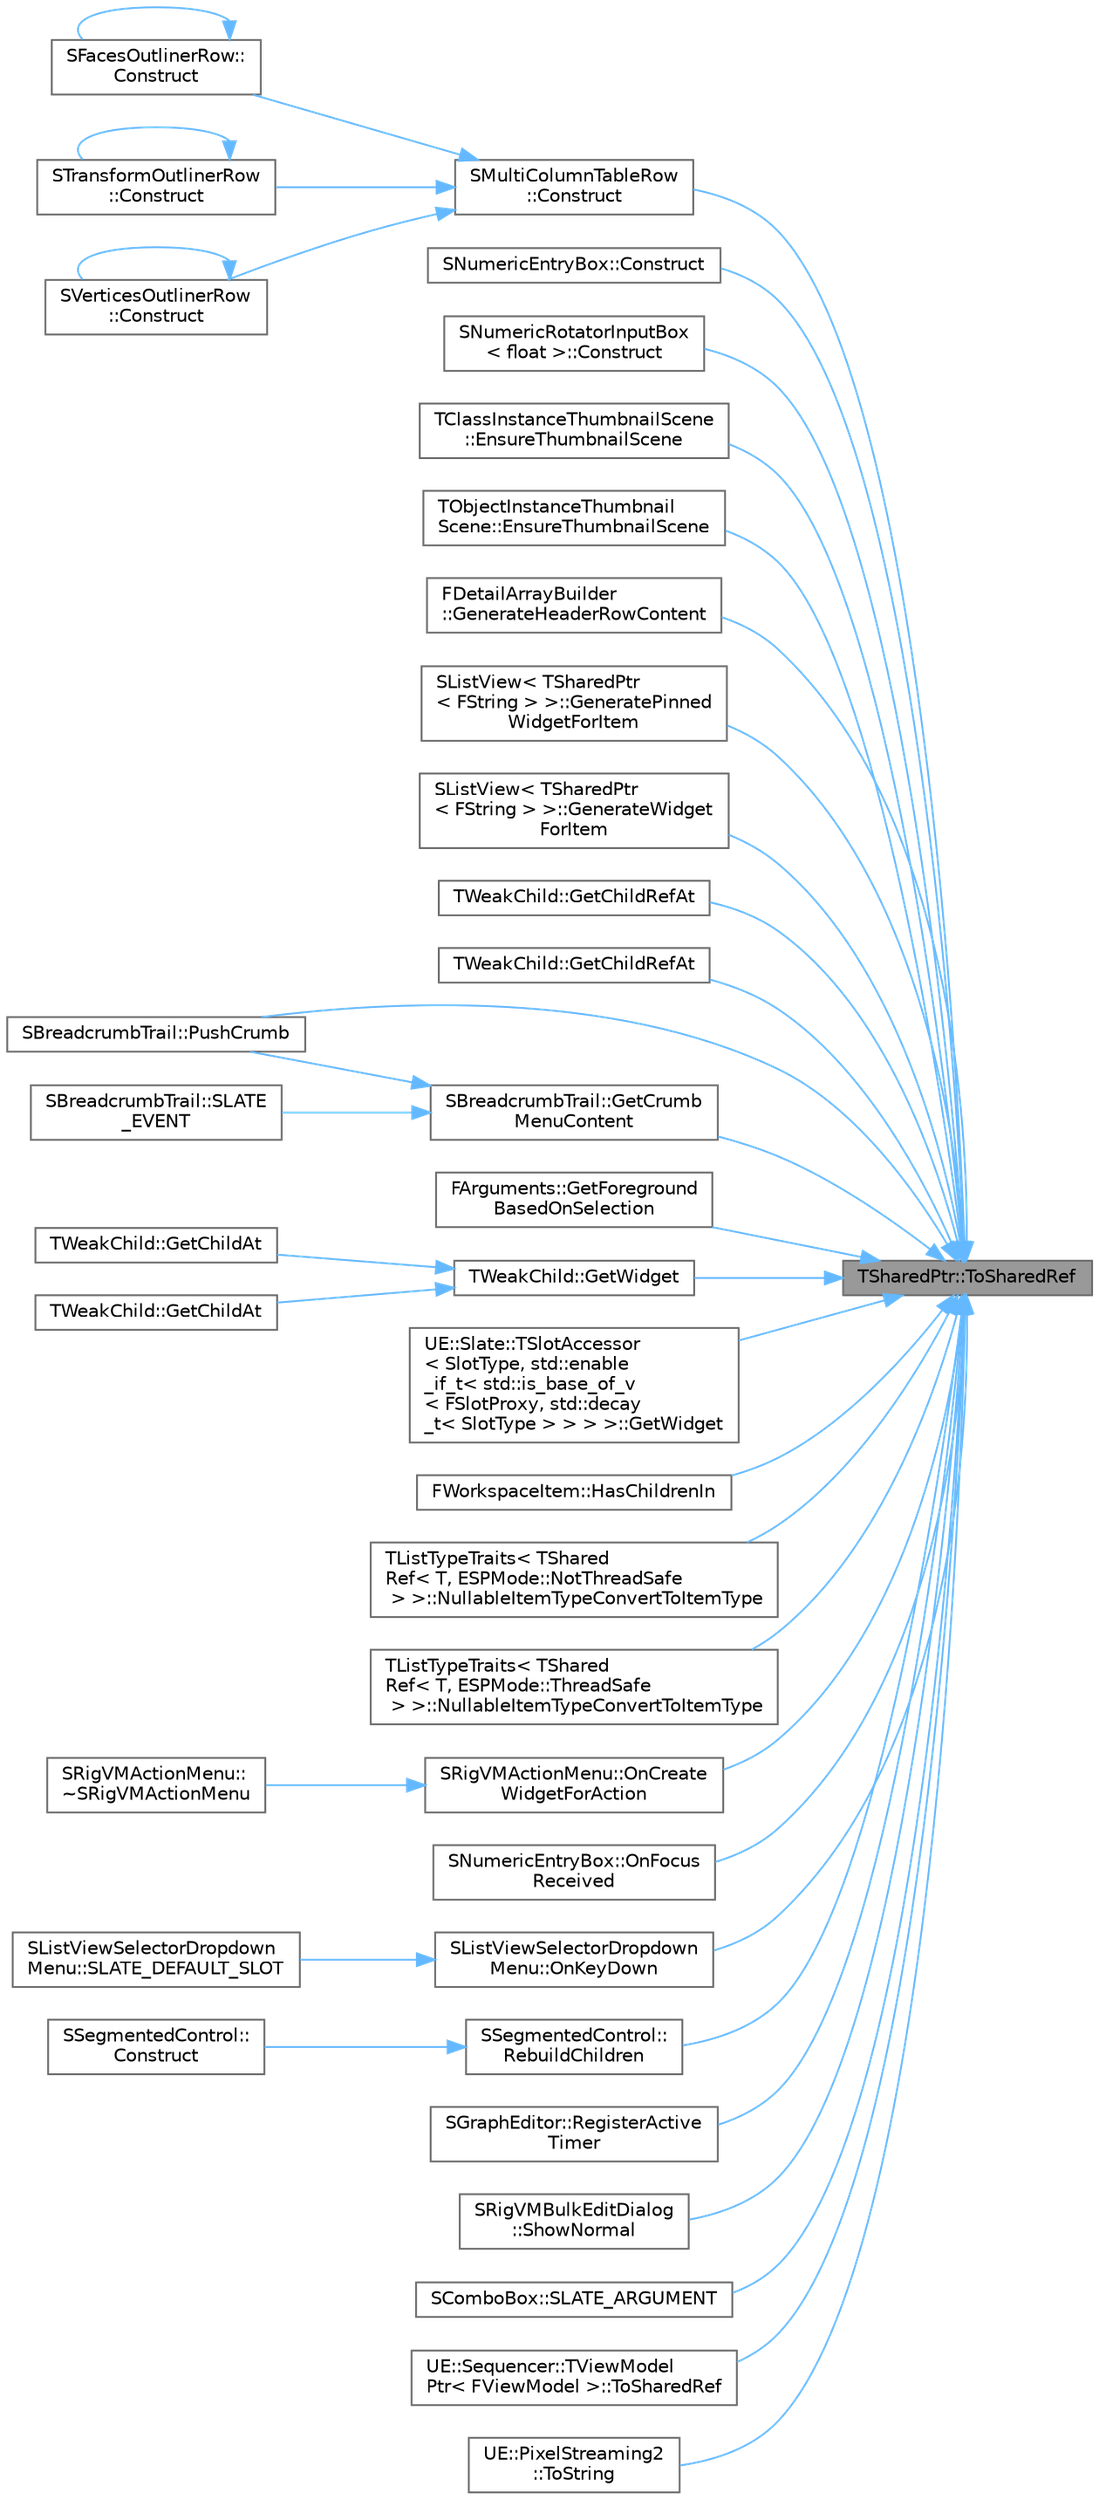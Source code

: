 digraph "TSharedPtr::ToSharedRef"
{
 // INTERACTIVE_SVG=YES
 // LATEX_PDF_SIZE
  bgcolor="transparent";
  edge [fontname=Helvetica,fontsize=10,labelfontname=Helvetica,labelfontsize=10];
  node [fontname=Helvetica,fontsize=10,shape=box,height=0.2,width=0.4];
  rankdir="RL";
  Node1 [id="Node000001",label="TSharedPtr::ToSharedRef",height=0.2,width=0.4,color="gray40", fillcolor="grey60", style="filled", fontcolor="black",tooltip="Converts a shared pointer to a shared reference."];
  Node1 -> Node2 [id="edge1_Node000001_Node000002",dir="back",color="steelblue1",style="solid",tooltip=" "];
  Node2 [id="Node000002",label="SMultiColumnTableRow\l::Construct",height=0.2,width=0.4,color="grey40", fillcolor="white", style="filled",URL="$d9/dd3/classSMultiColumnTableRow.html#a02243e1dfa8389d8210e61ffc0a0e606",tooltip=" "];
  Node2 -> Node3 [id="edge2_Node000002_Node000003",dir="back",color="steelblue1",style="solid",tooltip=" "];
  Node3 [id="Node000003",label="SFacesOutlinerRow::\lConstruct",height=0.2,width=0.4,color="grey40", fillcolor="white", style="filled",URL="$dc/dfc/classSFacesOutlinerRow.html#a2fa97069f636abff5f8ed28599d0ea32",tooltip=" "];
  Node3 -> Node3 [id="edge3_Node000003_Node000003",dir="back",color="steelblue1",style="solid",tooltip=" "];
  Node2 -> Node4 [id="edge4_Node000002_Node000004",dir="back",color="steelblue1",style="solid",tooltip=" "];
  Node4 [id="Node000004",label="STransformOutlinerRow\l::Construct",height=0.2,width=0.4,color="grey40", fillcolor="white", style="filled",URL="$df/d2d/classSTransformOutlinerRow.html#a9f4f02c13519a240f92f613650d26df1",tooltip=" "];
  Node4 -> Node4 [id="edge5_Node000004_Node000004",dir="back",color="steelblue1",style="solid",tooltip=" "];
  Node2 -> Node5 [id="edge6_Node000002_Node000005",dir="back",color="steelblue1",style="solid",tooltip=" "];
  Node5 [id="Node000005",label="SVerticesOutlinerRow\l::Construct",height=0.2,width=0.4,color="grey40", fillcolor="white", style="filled",URL="$de/dba/classSVerticesOutlinerRow.html#a27e257a567947bdbbf75353f4a1ff948",tooltip=" "];
  Node5 -> Node5 [id="edge7_Node000005_Node000005",dir="back",color="steelblue1",style="solid",tooltip=" "];
  Node1 -> Node6 [id="edge8_Node000001_Node000006",dir="back",color="steelblue1",style="solid",tooltip=" "];
  Node6 [id="Node000006",label="SNumericEntryBox::Construct",height=0.2,width=0.4,color="grey40", fillcolor="white", style="filled",URL="$dc/db6/classSNumericEntryBox.html#ac1fba69ed00d8a96e9b80d71e9cb7c52",tooltip=" "];
  Node1 -> Node7 [id="edge9_Node000001_Node000007",dir="back",color="steelblue1",style="solid",tooltip=" "];
  Node7 [id="Node000007",label="SNumericRotatorInputBox\l\< float \>::Construct",height=0.2,width=0.4,color="grey40", fillcolor="white", style="filled",URL="$de/dee/classSNumericRotatorInputBox.html#a8fe779a7671a76bd93c6837d87e4ab6b",tooltip=" "];
  Node1 -> Node8 [id="edge10_Node000001_Node000008",dir="back",color="steelblue1",style="solid",tooltip=" "];
  Node8 [id="Node000008",label="TClassInstanceThumbnailScene\l::EnsureThumbnailScene",height=0.2,width=0.4,color="grey40", fillcolor="white", style="filled",URL="$d4/d3a/classTClassInstanceThumbnailScene.html#a1ce254e51e5b882507e1d12a777b26ef",tooltip="Find or create a thumbnail scene instance for this class type."];
  Node1 -> Node9 [id="edge11_Node000001_Node000009",dir="back",color="steelblue1",style="solid",tooltip=" "];
  Node9 [id="Node000009",label="TObjectInstanceThumbnail\lScene::EnsureThumbnailScene",height=0.2,width=0.4,color="grey40", fillcolor="white", style="filled",URL="$da/dc4/classTObjectInstanceThumbnailScene.html#a907cfbf9477dff4f07b3bf973d5566e3",tooltip="Find or create a thumbnail scene instance for this class type."];
  Node1 -> Node10 [id="edge12_Node000001_Node000010",dir="back",color="steelblue1",style="solid",tooltip=" "];
  Node10 [id="Node000010",label="FDetailArrayBuilder\l::GenerateHeaderRowContent",height=0.2,width=0.4,color="grey40", fillcolor="white", style="filled",URL="$dd/def/classFDetailArrayBuilder.html#ae789f322701f37262bd318d9387f82aa",tooltip=" "];
  Node1 -> Node11 [id="edge13_Node000001_Node000011",dir="back",color="steelblue1",style="solid",tooltip=" "];
  Node11 [id="Node000011",label="SListView\< TSharedPtr\l\< FString \> \>::GeneratePinned\lWidgetForItem",height=0.2,width=0.4,color="grey40", fillcolor="white", style="filled",URL="$d1/dc1/classSListView.html#a8b592f839a9cff6721d891165b34d927",tooltip=" "];
  Node1 -> Node12 [id="edge14_Node000001_Node000012",dir="back",color="steelblue1",style="solid",tooltip=" "];
  Node12 [id="Node000012",label="SListView\< TSharedPtr\l\< FString \> \>::GenerateWidget\lForItem",height=0.2,width=0.4,color="grey40", fillcolor="white", style="filled",URL="$d1/dc1/classSListView.html#a795cfa62eeee9737c339706a999f8441",tooltip=" "];
  Node1 -> Node13 [id="edge15_Node000001_Node000013",dir="back",color="steelblue1",style="solid",tooltip=" "];
  Node13 [id="Node000013",label="TWeakChild::GetChildRefAt",height=0.2,width=0.4,color="grey40", fillcolor="white", style="filled",URL="$da/d0b/classTWeakChild.html#a7dde1ae74a3ec89b926e2593feeee13e",tooltip=" "];
  Node1 -> Node14 [id="edge16_Node000001_Node000014",dir="back",color="steelblue1",style="solid",tooltip=" "];
  Node14 [id="Node000014",label="TWeakChild::GetChildRefAt",height=0.2,width=0.4,color="grey40", fillcolor="white", style="filled",URL="$da/d0b/classTWeakChild.html#ae29aaa30cbb96bc3c9c747387bca32ba",tooltip=" "];
  Node1 -> Node15 [id="edge17_Node000001_Node000015",dir="back",color="steelblue1",style="solid",tooltip=" "];
  Node15 [id="Node000015",label="SBreadcrumbTrail::GetCrumb\lMenuContent",height=0.2,width=0.4,color="grey40", fillcolor="white", style="filled",URL="$dd/d7a/classSBreadcrumbTrail.html#a9aebe439627ab28c7c867e08fb903dbf",tooltip=" "];
  Node15 -> Node16 [id="edge18_Node000015_Node000016",dir="back",color="steelblue1",style="solid",tooltip=" "];
  Node16 [id="Node000016",label="SBreadcrumbTrail::PushCrumb",height=0.2,width=0.4,color="grey40", fillcolor="white", style="filled",URL="$dd/d7a/classSBreadcrumbTrail.html#af41f911d1197a2f0b1c0d7b70f88560c",tooltip="Adds a crumb to the end of the trail."];
  Node15 -> Node17 [id="edge19_Node000015_Node000017",dir="back",color="steelblue1",style="solid",tooltip=" "];
  Node17 [id="Node000017",label="SBreadcrumbTrail::SLATE\l_EVENT",height=0.2,width=0.4,color="grey40", fillcolor="white", style="filled",URL="$dd/d7a/classSBreadcrumbTrail.html#af14d1dd0a6b90cdfcef1f35865fb8d2d",tooltip=" "];
  Node1 -> Node18 [id="edge20_Node000001_Node000018",dir="back",color="steelblue1",style="solid",tooltip=" "];
  Node18 [id="Node000018",label="FArguments::GetForeground\lBasedOnSelection",height=0.2,width=0.4,color="grey40", fillcolor="white", style="filled",URL="$d4/dd9/classSTableRow.html#ad1b7f9f3f3a28c2d916e558aaf628987",tooltip=" "];
  Node1 -> Node19 [id="edge21_Node000001_Node000019",dir="back",color="steelblue1",style="solid",tooltip=" "];
  Node19 [id="Node000019",label="TWeakChild::GetWidget",height=0.2,width=0.4,color="grey40", fillcolor="white", style="filled",URL="$da/d0b/classTWeakChild.html#a3dd07324a084df07c05dc361fbfcd40a",tooltip=" "];
  Node19 -> Node20 [id="edge22_Node000019_Node000020",dir="back",color="steelblue1",style="solid",tooltip=" "];
  Node20 [id="Node000020",label="TWeakChild::GetChildAt",height=0.2,width=0.4,color="grey40", fillcolor="white", style="filled",URL="$da/d0b/classTWeakChild.html#a2c7cce319ee0db7a666910b21d54c7b8",tooltip=" "];
  Node19 -> Node21 [id="edge23_Node000019_Node000021",dir="back",color="steelblue1",style="solid",tooltip=" "];
  Node21 [id="Node000021",label="TWeakChild::GetChildAt",height=0.2,width=0.4,color="grey40", fillcolor="white", style="filled",URL="$da/d0b/classTWeakChild.html#ab56b1ed679d302a62fb6e36af871b64e",tooltip=" "];
  Node1 -> Node22 [id="edge24_Node000001_Node000022",dir="back",color="steelblue1",style="solid",tooltip=" "];
  Node22 [id="Node000022",label="UE::Slate::TSlotAccessor\l\< SlotType, std::enable\l_if_t\< std::is_base_of_v\l\< FSlotProxy, std::decay\l_t\< SlotType \> \> \> \>::GetWidget",height=0.2,width=0.4,color="grey40", fillcolor="white", style="filled",URL="$d6/d68/structUE_1_1Slate_1_1TSlotAccessor_3_01SlotType_00_01std_1_1enable__if__t_3_01std_1_1is__base__o627eb4b144bc215f51fd8b9d3d7115b6.html#a1d0025aa36265e9a05598ab328cb61c6",tooltip="Get the contained widget."];
  Node1 -> Node23 [id="edge25_Node000001_Node000023",dir="back",color="steelblue1",style="solid",tooltip=" "];
  Node23 [id="Node000023",label="FWorkspaceItem::HasChildrenIn",height=0.2,width=0.4,color="grey40", fillcolor="white", style="filled",URL="$d6/daf/classFWorkspaceItem.html#aeffcbc82edb059ee7e1777db1d231fb8",tooltip=" "];
  Node1 -> Node24 [id="edge26_Node000001_Node000024",dir="back",color="steelblue1",style="solid",tooltip=" "];
  Node24 [id="Node000024",label="TListTypeTraits\< TShared\lRef\< T, ESPMode::NotThreadSafe\l \> \>::NullableItemTypeConvertToItemType",height=0.2,width=0.4,color="grey40", fillcolor="white", style="filled",URL="$d4/dc1/structTListTypeTraits_3_01TSharedRef_3_01T_00_01ESPMode_1_1NotThreadSafe_01_4_01_4.html#a271e8debf028fcb3fdec4ecec23e2197",tooltip=" "];
  Node1 -> Node25 [id="edge27_Node000001_Node000025",dir="back",color="steelblue1",style="solid",tooltip=" "];
  Node25 [id="Node000025",label="TListTypeTraits\< TShared\lRef\< T, ESPMode::ThreadSafe\l \> \>::NullableItemTypeConvertToItemType",height=0.2,width=0.4,color="grey40", fillcolor="white", style="filled",URL="$d9/dac/structTListTypeTraits_3_01TSharedRef_3_01T_00_01ESPMode_1_1ThreadSafe_01_4_01_4.html#aaa11cb8883a8b7cabcecdc5ee0c5270a",tooltip=" "];
  Node1 -> Node26 [id="edge28_Node000001_Node000026",dir="back",color="steelblue1",style="solid",tooltip=" "];
  Node26 [id="Node000026",label="SRigVMActionMenu::OnCreate\lWidgetForAction",height=0.2,width=0.4,color="grey40", fillcolor="white", style="filled",URL="$d0/dc8/classSRigVMActionMenu.html#a0e2b0d86e53b193360e7e89c2228b439",tooltip=" "];
  Node26 -> Node27 [id="edge29_Node000026_Node000027",dir="back",color="steelblue1",style="solid",tooltip=" "];
  Node27 [id="Node000027",label="SRigVMActionMenu::\l~SRigVMActionMenu",height=0.2,width=0.4,color="grey40", fillcolor="white", style="filled",URL="$d0/dc8/classSRigVMActionMenu.html#a3e5360a0d634f11a8d88f3e21f1fa462",tooltip=" "];
  Node1 -> Node28 [id="edge30_Node000001_Node000028",dir="back",color="steelblue1",style="solid",tooltip=" "];
  Node28 [id="Node000028",label="SNumericEntryBox::OnFocus\lReceived",height=0.2,width=0.4,color="grey40", fillcolor="white", style="filled",URL="$dc/db6/classSNumericEntryBox.html#a6221de8302e7d5abe85d2d58c8058c7c",tooltip="Called when focus is given to this widget."];
  Node1 -> Node29 [id="edge31_Node000001_Node000029",dir="back",color="steelblue1",style="solid",tooltip=" "];
  Node29 [id="Node000029",label="SListViewSelectorDropdown\lMenu::OnKeyDown",height=0.2,width=0.4,color="grey40", fillcolor="white", style="filled",URL="$d4/d14/classSListViewSelectorDropdownMenu.html#a5c2f488c8ec9ec94c7af8f13bdfdfc8b",tooltip="Called after a key is pressed when this widget has focus (this event bubbles if not handled)"];
  Node29 -> Node30 [id="edge32_Node000029_Node000030",dir="back",color="steelblue1",style="solid",tooltip=" "];
  Node30 [id="Node000030",label="SListViewSelectorDropdown\lMenu::SLATE_DEFAULT_SLOT",height=0.2,width=0.4,color="grey40", fillcolor="white", style="filled",URL="$d4/d14/classSListViewSelectorDropdownMenu.html#accf67652d822c2f9df177dfd086816ec",tooltip=" "];
  Node1 -> Node16 [id="edge33_Node000001_Node000016",dir="back",color="steelblue1",style="solid",tooltip=" "];
  Node1 -> Node31 [id="edge34_Node000001_Node000031",dir="back",color="steelblue1",style="solid",tooltip=" "];
  Node31 [id="Node000031",label="SSegmentedControl::\lRebuildChildren",height=0.2,width=0.4,color="grey40", fillcolor="white", style="filled",URL="$d3/daa/classSSegmentedControl.html#a15bc743fba22f3881dfbfb61dc932f33",tooltip=" "];
  Node31 -> Node32 [id="edge35_Node000031_Node000032",dir="back",color="steelblue1",style="solid",tooltip=" "];
  Node32 [id="Node000032",label="SSegmentedControl::\lConstruct",height=0.2,width=0.4,color="grey40", fillcolor="white", style="filled",URL="$d3/daa/classSSegmentedControl.html#a74fcd7f082a76a42a57d7ae73d22cfe3",tooltip=" "];
  Node1 -> Node33 [id="edge36_Node000001_Node000033",dir="back",color="steelblue1",style="solid",tooltip=" "];
  Node33 [id="Node000033",label="SGraphEditor::RegisterActive\lTimer",height=0.2,width=0.4,color="grey40", fillcolor="white", style="filled",URL="$dc/db4/classSGraphEditor.html#a02d21075f97f85e7c91e395c82e4a0da",tooltip="Register an active timer on the graph editor."];
  Node1 -> Node34 [id="edge37_Node000001_Node000034",dir="back",color="steelblue1",style="solid",tooltip=" "];
  Node34 [id="Node000034",label="SRigVMBulkEditDialog\l::ShowNormal",height=0.2,width=0.4,color="grey40", fillcolor="white", style="filled",URL="$d2/db6/classSRigVMBulkEditDialog.html#acd730034dabd2e12a524b8f9cc21e547",tooltip=" "];
  Node1 -> Node35 [id="edge38_Node000001_Node000035",dir="back",color="steelblue1",style="solid",tooltip=" "];
  Node35 [id="Node000035",label="SComboBox::SLATE_ARGUMENT",height=0.2,width=0.4,color="grey40", fillcolor="white", style="filled",URL="$da/db2/classSComboBox.html#a1e89c3c63a395864956649fccafe6324",tooltip="True if this combo's menu should be collapsed when our parent receives focus, false (default) otherwi..."];
  Node1 -> Node36 [id="edge39_Node000001_Node000036",dir="back",color="steelblue1",style="solid",tooltip=" "];
  Node36 [id="Node000036",label="UE::Sequencer::TViewModel\lPtr\< FViewModel \>::ToSharedRef",height=0.2,width=0.4,color="grey40", fillcolor="white", style="filled",URL="$df/d5a/structUE_1_1Sequencer_1_1TViewModelPtr.html#a0a7601bccf2c9d461e3dac8254dc5c3d",tooltip=" "];
  Node1 -> Node37 [id="edge40_Node000001_Node000037",dir="back",color="steelblue1",style="solid",tooltip=" "];
  Node37 [id="Node000037",label="UE::PixelStreaming2\l::ToString",height=0.2,width=0.4,color="grey40", fillcolor="white", style="filled",URL="$d1/d40/namespaceUE_1_1PixelStreaming2.html#a981c637a816212c0c8cab889febb100f",tooltip=" "];
}
